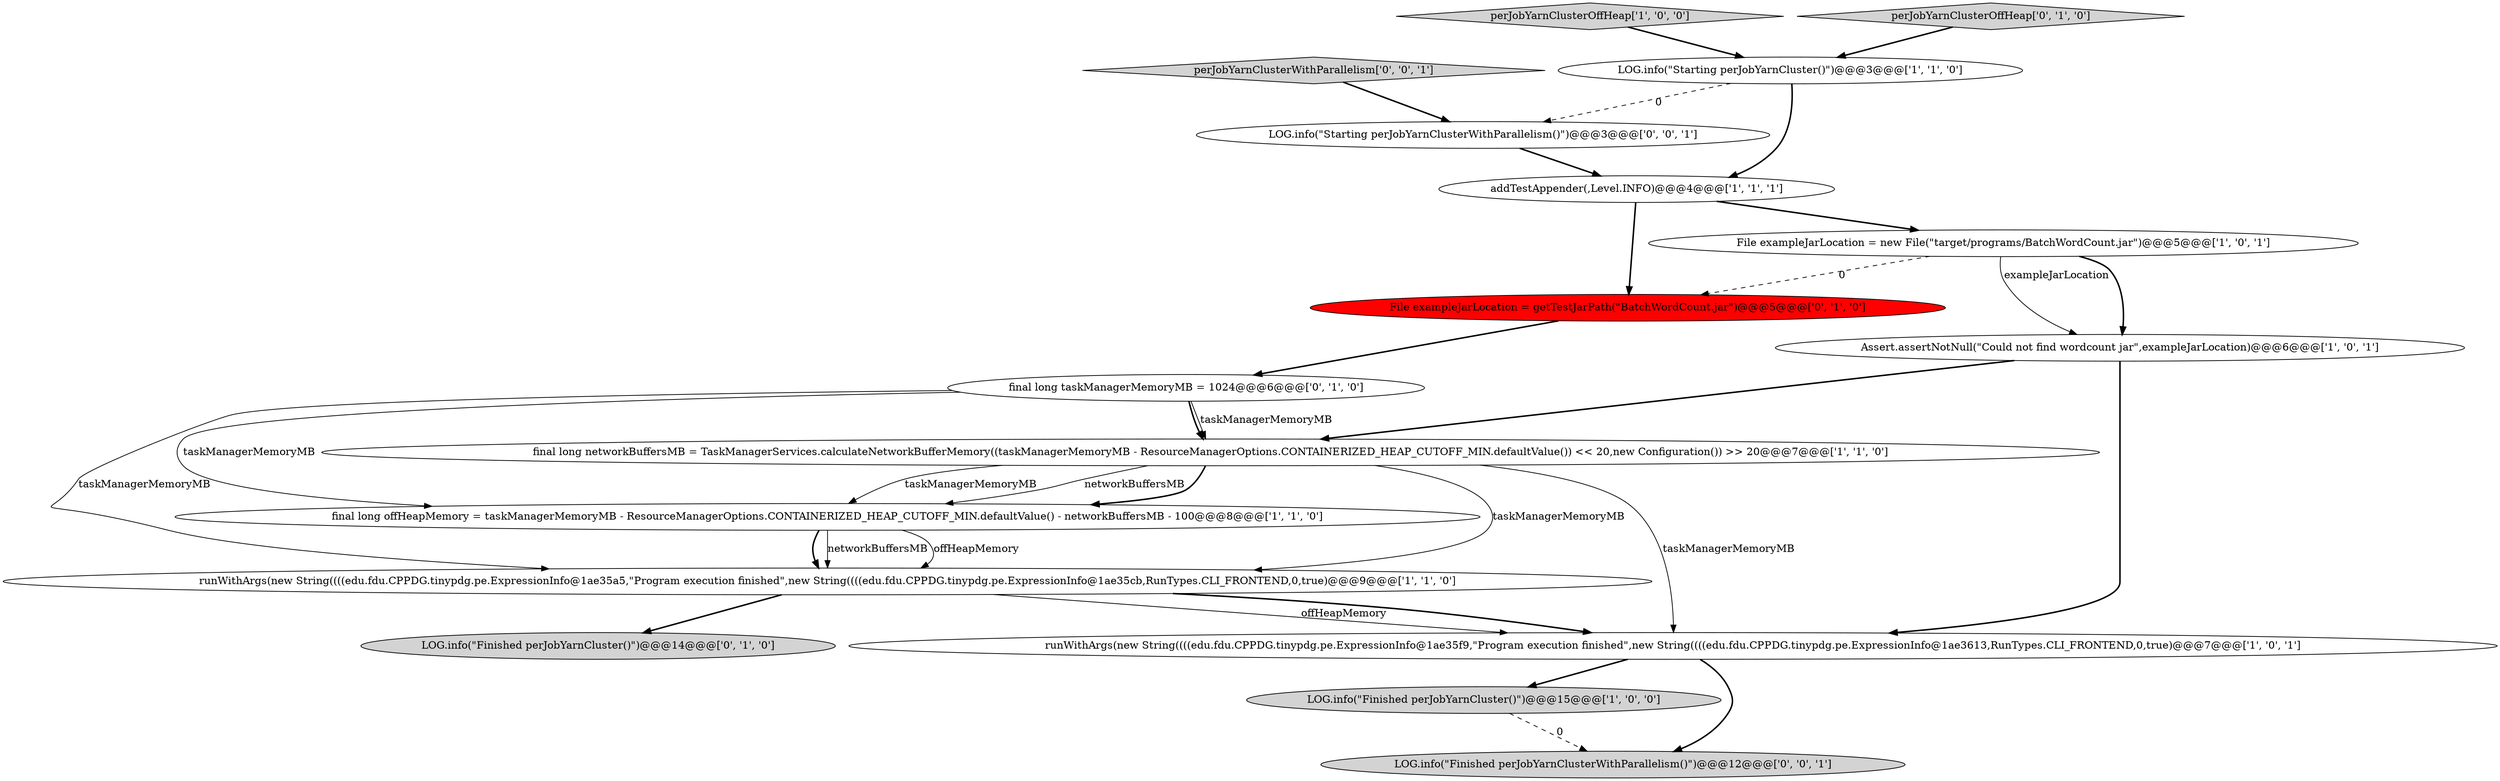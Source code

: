 digraph {
14 [style = filled, label = "perJobYarnClusterWithParallelism['0', '0', '1']", fillcolor = lightgray, shape = diamond image = "AAA0AAABBB3BBB"];
8 [style = filled, label = "perJobYarnClusterOffHeap['1', '0', '0']", fillcolor = lightgray, shape = diamond image = "AAA0AAABBB1BBB"];
10 [style = filled, label = "File exampleJarLocation = getTestJarPath(\"BatchWordCount.jar\")@@@5@@@['0', '1', '0']", fillcolor = red, shape = ellipse image = "AAA1AAABBB2BBB"];
9 [style = filled, label = "Assert.assertNotNull(\"Could not find wordcount jar\",exampleJarLocation)@@@6@@@['1', '0', '1']", fillcolor = white, shape = ellipse image = "AAA0AAABBB1BBB"];
12 [style = filled, label = "perJobYarnClusterOffHeap['0', '1', '0']", fillcolor = lightgray, shape = diamond image = "AAA0AAABBB2BBB"];
4 [style = filled, label = "runWithArgs(new String((((edu.fdu.CPPDG.tinypdg.pe.ExpressionInfo@1ae35a5,\"Program execution finished\",new String((((edu.fdu.CPPDG.tinypdg.pe.ExpressionInfo@1ae35cb,RunTypes.CLI_FRONTEND,0,true)@@@9@@@['1', '1', '0']", fillcolor = white, shape = ellipse image = "AAA0AAABBB1BBB"];
7 [style = filled, label = "final long offHeapMemory = taskManagerMemoryMB - ResourceManagerOptions.CONTAINERIZED_HEAP_CUTOFF_MIN.defaultValue() - networkBuffersMB - 100@@@8@@@['1', '1', '0']", fillcolor = white, shape = ellipse image = "AAA0AAABBB1BBB"];
13 [style = filled, label = "LOG.info(\"Finished perJobYarnCluster()\")@@@14@@@['0', '1', '0']", fillcolor = lightgray, shape = ellipse image = "AAA0AAABBB2BBB"];
1 [style = filled, label = "runWithArgs(new String((((edu.fdu.CPPDG.tinypdg.pe.ExpressionInfo@1ae35f9,\"Program execution finished\",new String((((edu.fdu.CPPDG.tinypdg.pe.ExpressionInfo@1ae3613,RunTypes.CLI_FRONTEND,0,true)@@@7@@@['1', '0', '1']", fillcolor = white, shape = ellipse image = "AAA0AAABBB1BBB"];
5 [style = filled, label = "LOG.info(\"Finished perJobYarnCluster()\")@@@15@@@['1', '0', '0']", fillcolor = lightgray, shape = ellipse image = "AAA0AAABBB1BBB"];
16 [style = filled, label = "LOG.info(\"Finished perJobYarnClusterWithParallelism()\")@@@12@@@['0', '0', '1']", fillcolor = lightgray, shape = ellipse image = "AAA0AAABBB3BBB"];
15 [style = filled, label = "LOG.info(\"Starting perJobYarnClusterWithParallelism()\")@@@3@@@['0', '0', '1']", fillcolor = white, shape = ellipse image = "AAA0AAABBB3BBB"];
2 [style = filled, label = "LOG.info(\"Starting perJobYarnCluster()\")@@@3@@@['1', '1', '0']", fillcolor = white, shape = ellipse image = "AAA0AAABBB1BBB"];
11 [style = filled, label = "final long taskManagerMemoryMB = 1024@@@6@@@['0', '1', '0']", fillcolor = white, shape = ellipse image = "AAA0AAABBB2BBB"];
0 [style = filled, label = "addTestAppender(,Level.INFO)@@@4@@@['1', '1', '1']", fillcolor = white, shape = ellipse image = "AAA0AAABBB1BBB"];
3 [style = filled, label = "File exampleJarLocation = new File(\"target/programs/BatchWordCount.jar\")@@@5@@@['1', '0', '1']", fillcolor = white, shape = ellipse image = "AAA0AAABBB1BBB"];
6 [style = filled, label = "final long networkBuffersMB = TaskManagerServices.calculateNetworkBufferMemory((taskManagerMemoryMB - ResourceManagerOptions.CONTAINERIZED_HEAP_CUTOFF_MIN.defaultValue()) << 20,new Configuration()) >> 20@@@7@@@['1', '1', '0']", fillcolor = white, shape = ellipse image = "AAA0AAABBB1BBB"];
1->5 [style = bold, label=""];
0->3 [style = bold, label=""];
6->7 [style = solid, label="taskManagerMemoryMB"];
11->6 [style = bold, label=""];
4->13 [style = bold, label=""];
11->4 [style = solid, label="taskManagerMemoryMB"];
4->1 [style = solid, label="offHeapMemory"];
3->9 [style = solid, label="exampleJarLocation"];
7->4 [style = bold, label=""];
9->6 [style = bold, label=""];
2->15 [style = dashed, label="0"];
6->1 [style = solid, label="taskManagerMemoryMB"];
3->9 [style = bold, label=""];
5->16 [style = dashed, label="0"];
6->4 [style = solid, label="taskManagerMemoryMB"];
12->2 [style = bold, label=""];
0->10 [style = bold, label=""];
2->0 [style = bold, label=""];
11->6 [style = solid, label="taskManagerMemoryMB"];
8->2 [style = bold, label=""];
7->4 [style = solid, label="networkBuffersMB"];
11->7 [style = solid, label="taskManagerMemoryMB"];
1->16 [style = bold, label=""];
15->0 [style = bold, label=""];
6->7 [style = solid, label="networkBuffersMB"];
7->4 [style = solid, label="offHeapMemory"];
14->15 [style = bold, label=""];
4->1 [style = bold, label=""];
3->10 [style = dashed, label="0"];
6->7 [style = bold, label=""];
9->1 [style = bold, label=""];
10->11 [style = bold, label=""];
}

